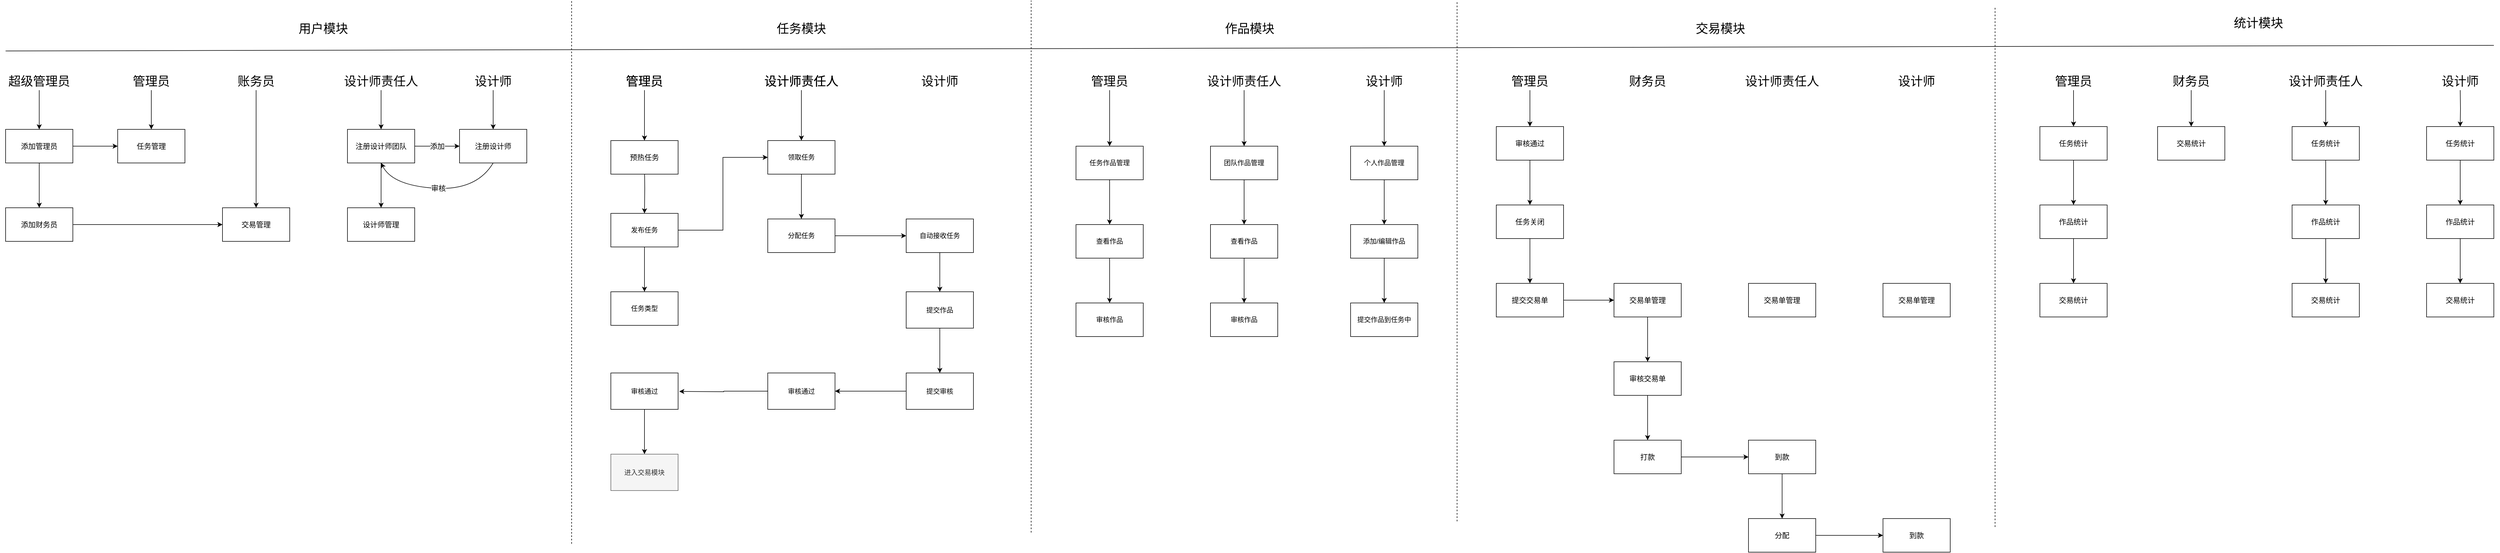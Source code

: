 <mxfile version="14.7.3" type="github">
  <diagram id="OvvP1t0Bk_wfCtFSYD_U" name="第 1 页">
    <mxGraphModel dx="2249" dy="800" grid="1" gridSize="10" guides="1" tooltips="1" connect="1" arrows="1" fold="1" page="1" pageScale="1" pageWidth="827" pageHeight="1169" math="0" shadow="0">
      <root>
        <mxCell id="0" />
        <mxCell id="1" parent="0" />
        <mxCell id="MgSzhwc9UO19rm0eEMxI-17" value="" style="edgeStyle=orthogonalEdgeStyle;rounded=0;orthogonalLoop=1;jettySize=auto;html=1;" edge="1" parent="1" source="MgSzhwc9UO19rm0eEMxI-1" target="MgSzhwc9UO19rm0eEMxI-16">
          <mxGeometry relative="1" as="geometry" />
        </mxCell>
        <mxCell id="MgSzhwc9UO19rm0eEMxI-165" style="edgeStyle=orthogonalEdgeStyle;rounded=0;orthogonalLoop=1;jettySize=auto;html=1;exitX=1;exitY=0.5;exitDx=0;exitDy=0;entryX=0;entryY=0.5;entryDx=0;entryDy=0;fontSize=13;" edge="1" parent="1" source="MgSzhwc9UO19rm0eEMxI-1" target="MgSzhwc9UO19rm0eEMxI-13">
          <mxGeometry relative="1" as="geometry" />
        </mxCell>
        <mxCell id="MgSzhwc9UO19rm0eEMxI-1" value="发布任务" style="rounded=0;whiteSpace=wrap;html=1;" vertex="1" parent="1">
          <mxGeometry x="310" y="390" width="120" height="60" as="geometry" />
        </mxCell>
        <mxCell id="MgSzhwc9UO19rm0eEMxI-19" value="" style="edgeStyle=orthogonalEdgeStyle;rounded=0;orthogonalLoop=1;jettySize=auto;html=1;" edge="1" parent="1" source="MgSzhwc9UO19rm0eEMxI-13" target="MgSzhwc9UO19rm0eEMxI-18">
          <mxGeometry relative="1" as="geometry" />
        </mxCell>
        <mxCell id="MgSzhwc9UO19rm0eEMxI-13" value="领取任务" style="rounded=0;whiteSpace=wrap;html=1;" vertex="1" parent="1">
          <mxGeometry x="590" y="260" width="120" height="60" as="geometry" />
        </mxCell>
        <mxCell id="MgSzhwc9UO19rm0eEMxI-16" value="任务类型" style="rounded=0;whiteSpace=wrap;html=1;" vertex="1" parent="1">
          <mxGeometry x="310" y="530" width="120" height="60" as="geometry" />
        </mxCell>
        <mxCell id="MgSzhwc9UO19rm0eEMxI-40" value="" style="edgeStyle=orthogonalEdgeStyle;rounded=0;orthogonalLoop=1;jettySize=auto;html=1;fontSize=22;" edge="1" parent="1" source="MgSzhwc9UO19rm0eEMxI-18" target="MgSzhwc9UO19rm0eEMxI-39">
          <mxGeometry relative="1" as="geometry" />
        </mxCell>
        <mxCell id="MgSzhwc9UO19rm0eEMxI-18" value="分配任务" style="rounded=0;whiteSpace=wrap;html=1;" vertex="1" parent="1">
          <mxGeometry x="590" y="400" width="120" height="60" as="geometry" />
        </mxCell>
        <mxCell id="MgSzhwc9UO19rm0eEMxI-43" value="" style="edgeStyle=orthogonalEdgeStyle;rounded=0;orthogonalLoop=1;jettySize=auto;html=1;fontSize=22;" edge="1" parent="1" source="MgSzhwc9UO19rm0eEMxI-20" target="MgSzhwc9UO19rm0eEMxI-42">
          <mxGeometry relative="1" as="geometry" />
        </mxCell>
        <mxCell id="MgSzhwc9UO19rm0eEMxI-20" value="提交作品" style="rounded=0;whiteSpace=wrap;html=1;" vertex="1" parent="1">
          <mxGeometry x="837" y="530" width="120" height="65" as="geometry" />
        </mxCell>
        <mxCell id="MgSzhwc9UO19rm0eEMxI-92" value="" style="edgeStyle=orthogonalEdgeStyle;rounded=0;orthogonalLoop=1;jettySize=auto;html=1;fontSize=13;" edge="1" parent="1" source="MgSzhwc9UO19rm0eEMxI-22" target="MgSzhwc9UO19rm0eEMxI-91">
          <mxGeometry relative="1" as="geometry" />
        </mxCell>
        <mxCell id="MgSzhwc9UO19rm0eEMxI-22" value="任务作品管理" style="rounded=0;whiteSpace=wrap;html=1;" vertex="1" parent="1">
          <mxGeometry x="1140" y="270" width="120" height="60" as="geometry" />
        </mxCell>
        <mxCell id="MgSzhwc9UO19rm0eEMxI-27" value="" style="endArrow=none;html=1;" edge="1" parent="1">
          <mxGeometry width="50" height="50" relative="1" as="geometry">
            <mxPoint x="-770" y="100" as="sourcePoint" />
            <mxPoint x="3670" y="90" as="targetPoint" />
            <Array as="points" />
          </mxGeometry>
        </mxCell>
        <mxCell id="MgSzhwc9UO19rm0eEMxI-29" value="任务模块" style="text;strokeColor=none;fillColor=none;align=left;verticalAlign=top;spacingLeft=4;spacingRight=4;overflow=hidden;rotatable=0;points=[[0,0.5],[1,0.5]];portConstraint=eastwest;fontSize=22;" vertex="1" parent="1">
          <mxGeometry x="600" y="40" width="100" height="40" as="geometry" />
        </mxCell>
        <mxCell id="MgSzhwc9UO19rm0eEMxI-30" value="" style="endArrow=none;dashed=1;html=1;fontSize=22;" edge="1" parent="1">
          <mxGeometry width="50" height="50" relative="1" as="geometry">
            <mxPoint x="240" y="980" as="sourcePoint" />
            <mxPoint x="240" y="10" as="targetPoint" />
          </mxGeometry>
        </mxCell>
        <mxCell id="MgSzhwc9UO19rm0eEMxI-31" value="用户模块" style="text;strokeColor=none;fillColor=none;align=left;verticalAlign=top;spacingLeft=4;spacingRight=4;overflow=hidden;rotatable=0;points=[[0,0.5],[1,0.5]];portConstraint=eastwest;fontSize=22;" vertex="1" parent="1">
          <mxGeometry x="-253" y="40" width="100" height="40" as="geometry" />
        </mxCell>
        <mxCell id="MgSzhwc9UO19rm0eEMxI-34" value="管理员" style="text;html=1;strokeColor=none;fillColor=none;align=center;verticalAlign=middle;whiteSpace=wrap;rounded=0;fontSize=22;" vertex="1" parent="1">
          <mxGeometry x="320" y="140" width="100" height="30" as="geometry" />
        </mxCell>
        <mxCell id="MgSzhwc9UO19rm0eEMxI-37" style="edgeStyle=orthogonalEdgeStyle;rounded=0;orthogonalLoop=1;jettySize=auto;html=1;entryX=0.5;entryY=0;entryDx=0;entryDy=0;fontSize=22;" edge="1" parent="1" source="MgSzhwc9UO19rm0eEMxI-36" target="MgSzhwc9UO19rm0eEMxI-13">
          <mxGeometry relative="1" as="geometry" />
        </mxCell>
        <mxCell id="MgSzhwc9UO19rm0eEMxI-36" value="设计师责任人" style="text;html=1;strokeColor=none;fillColor=none;align=center;verticalAlign=middle;whiteSpace=wrap;rounded=0;fontSize=22;" vertex="1" parent="1">
          <mxGeometry x="580" y="140" width="140" height="30" as="geometry" />
        </mxCell>
        <mxCell id="MgSzhwc9UO19rm0eEMxI-38" value="设计师" style="text;html=1;strokeColor=none;fillColor=none;align=center;verticalAlign=middle;whiteSpace=wrap;rounded=0;fontSize=22;" vertex="1" parent="1">
          <mxGeometry x="827" y="140" width="140" height="30" as="geometry" />
        </mxCell>
        <mxCell id="MgSzhwc9UO19rm0eEMxI-41" style="edgeStyle=orthogonalEdgeStyle;rounded=0;orthogonalLoop=1;jettySize=auto;html=1;fontSize=22;" edge="1" parent="1" source="MgSzhwc9UO19rm0eEMxI-39" target="MgSzhwc9UO19rm0eEMxI-20">
          <mxGeometry relative="1" as="geometry" />
        </mxCell>
        <mxCell id="MgSzhwc9UO19rm0eEMxI-39" value="自动接收任务" style="rounded=0;whiteSpace=wrap;html=1;" vertex="1" parent="1">
          <mxGeometry x="837" y="400" width="120" height="60" as="geometry" />
        </mxCell>
        <mxCell id="MgSzhwc9UO19rm0eEMxI-44" style="edgeStyle=orthogonalEdgeStyle;rounded=0;orthogonalLoop=1;jettySize=auto;html=1;entryX=1;entryY=0.5;entryDx=0;entryDy=0;fontSize=22;" edge="1" parent="1" source="MgSzhwc9UO19rm0eEMxI-42" target="MgSzhwc9UO19rm0eEMxI-45">
          <mxGeometry relative="1" as="geometry">
            <mxPoint x="710" y="710" as="targetPoint" />
          </mxGeometry>
        </mxCell>
        <mxCell id="MgSzhwc9UO19rm0eEMxI-42" value="提交审核" style="rounded=0;whiteSpace=wrap;html=1;" vertex="1" parent="1">
          <mxGeometry x="837" y="675" width="120" height="65" as="geometry" />
        </mxCell>
        <mxCell id="MgSzhwc9UO19rm0eEMxI-47" value="" style="edgeStyle=orthogonalEdgeStyle;rounded=0;orthogonalLoop=1;jettySize=auto;html=1;fontSize=22;" edge="1" parent="1" source="MgSzhwc9UO19rm0eEMxI-45">
          <mxGeometry relative="1" as="geometry">
            <mxPoint x="432" y="708" as="targetPoint" />
          </mxGeometry>
        </mxCell>
        <mxCell id="MgSzhwc9UO19rm0eEMxI-45" value="审核通过" style="rounded=0;whiteSpace=wrap;html=1;" vertex="1" parent="1">
          <mxGeometry x="590" y="675" width="120" height="65" as="geometry" />
        </mxCell>
        <mxCell id="MgSzhwc9UO19rm0eEMxI-51" value="" style="edgeStyle=orthogonalEdgeStyle;rounded=0;orthogonalLoop=1;jettySize=auto;html=1;fontSize=22;" edge="1" parent="1" source="MgSzhwc9UO19rm0eEMxI-48" target="MgSzhwc9UO19rm0eEMxI-50">
          <mxGeometry relative="1" as="geometry" />
        </mxCell>
        <mxCell id="MgSzhwc9UO19rm0eEMxI-48" value="审核通过" style="rounded=0;whiteSpace=wrap;html=1;" vertex="1" parent="1">
          <mxGeometry x="310" y="675" width="120" height="65" as="geometry" />
        </mxCell>
        <mxCell id="MgSzhwc9UO19rm0eEMxI-50" value="进入交易模块" style="rounded=0;whiteSpace=wrap;html=1;fillColor=#f5f5f5;strokeColor=#666666;fontColor=#333333;" vertex="1" parent="1">
          <mxGeometry x="310" y="820" width="120" height="65" as="geometry" />
        </mxCell>
        <mxCell id="MgSzhwc9UO19rm0eEMxI-58" value="" style="edgeStyle=orthogonalEdgeStyle;rounded=0;orthogonalLoop=1;jettySize=auto;html=1;fontSize=22;" edge="1" parent="1" source="MgSzhwc9UO19rm0eEMxI-53" target="MgSzhwc9UO19rm0eEMxI-57">
          <mxGeometry relative="1" as="geometry" />
        </mxCell>
        <mxCell id="MgSzhwc9UO19rm0eEMxI-53" value="超级管理员" style="text;html=1;strokeColor=none;fillColor=none;align=center;verticalAlign=middle;whiteSpace=wrap;rounded=0;fontSize=22;" vertex="1" parent="1">
          <mxGeometry x="-780" y="140" width="140" height="30" as="geometry" />
        </mxCell>
        <mxCell id="MgSzhwc9UO19rm0eEMxI-61" value="" style="edgeStyle=orthogonalEdgeStyle;rounded=0;orthogonalLoop=1;jettySize=auto;html=1;fontSize=13;" edge="1" parent="1" source="MgSzhwc9UO19rm0eEMxI-54" target="MgSzhwc9UO19rm0eEMxI-59">
          <mxGeometry relative="1" as="geometry" />
        </mxCell>
        <mxCell id="MgSzhwc9UO19rm0eEMxI-54" value="管理员" style="text;html=1;strokeColor=none;fillColor=none;align=center;verticalAlign=middle;whiteSpace=wrap;rounded=0;fontSize=22;" vertex="1" parent="1">
          <mxGeometry x="-580" y="140" width="140" height="30" as="geometry" />
        </mxCell>
        <mxCell id="MgSzhwc9UO19rm0eEMxI-66" value="" style="edgeStyle=orthogonalEdgeStyle;rounded=0;orthogonalLoop=1;jettySize=auto;html=1;fontSize=13;" edge="1" parent="1" source="MgSzhwc9UO19rm0eEMxI-55" target="MgSzhwc9UO19rm0eEMxI-64">
          <mxGeometry relative="1" as="geometry" />
        </mxCell>
        <mxCell id="MgSzhwc9UO19rm0eEMxI-55" value="设计师责任人" style="text;html=1;strokeColor=none;fillColor=none;align=center;verticalAlign=middle;whiteSpace=wrap;rounded=0;fontSize=22;" vertex="1" parent="1">
          <mxGeometry x="-170" y="140" width="140" height="30" as="geometry" />
        </mxCell>
        <mxCell id="MgSzhwc9UO19rm0eEMxI-68" value="" style="edgeStyle=orthogonalEdgeStyle;rounded=0;orthogonalLoop=1;jettySize=auto;html=1;fontSize=13;" edge="1" parent="1" source="MgSzhwc9UO19rm0eEMxI-56" target="MgSzhwc9UO19rm0eEMxI-67">
          <mxGeometry relative="1" as="geometry" />
        </mxCell>
        <mxCell id="MgSzhwc9UO19rm0eEMxI-56" value="设计师" style="text;html=1;strokeColor=none;fillColor=none;align=center;verticalAlign=middle;whiteSpace=wrap;rounded=0;fontSize=22;" vertex="1" parent="1">
          <mxGeometry x="30" y="140" width="140" height="30" as="geometry" />
        </mxCell>
        <mxCell id="MgSzhwc9UO19rm0eEMxI-60" value="" style="edgeStyle=orthogonalEdgeStyle;rounded=0;orthogonalLoop=1;jettySize=auto;html=1;fontSize=13;" edge="1" parent="1" source="MgSzhwc9UO19rm0eEMxI-57" target="MgSzhwc9UO19rm0eEMxI-59">
          <mxGeometry relative="1" as="geometry" />
        </mxCell>
        <mxCell id="MgSzhwc9UO19rm0eEMxI-86" value="" style="edgeStyle=orthogonalEdgeStyle;rounded=0;orthogonalLoop=1;jettySize=auto;html=1;fontSize=13;" edge="1" parent="1" source="MgSzhwc9UO19rm0eEMxI-57" target="MgSzhwc9UO19rm0eEMxI-85">
          <mxGeometry relative="1" as="geometry" />
        </mxCell>
        <mxCell id="MgSzhwc9UO19rm0eEMxI-57" value="添加管理员" style="rounded=0;whiteSpace=wrap;html=1;fontSize=13;" vertex="1" parent="1">
          <mxGeometry x="-770" y="240" width="120" height="60" as="geometry" />
        </mxCell>
        <mxCell id="MgSzhwc9UO19rm0eEMxI-59" value="任务管理" style="rounded=0;whiteSpace=wrap;html=1;fontSize=13;" vertex="1" parent="1">
          <mxGeometry x="-570" y="240" width="120" height="60" as="geometry" />
        </mxCell>
        <mxCell id="MgSzhwc9UO19rm0eEMxI-69" value="添加" style="edgeStyle=orthogonalEdgeStyle;rounded=0;orthogonalLoop=1;jettySize=auto;html=1;fontSize=13;" edge="1" parent="1" source="MgSzhwc9UO19rm0eEMxI-64" target="MgSzhwc9UO19rm0eEMxI-67">
          <mxGeometry relative="1" as="geometry" />
        </mxCell>
        <mxCell id="MgSzhwc9UO19rm0eEMxI-167" value="" style="edgeStyle=orthogonalEdgeStyle;rounded=0;orthogonalLoop=1;jettySize=auto;html=1;fontSize=13;" edge="1" parent="1" source="MgSzhwc9UO19rm0eEMxI-64" target="MgSzhwc9UO19rm0eEMxI-166">
          <mxGeometry relative="1" as="geometry" />
        </mxCell>
        <mxCell id="MgSzhwc9UO19rm0eEMxI-64" value="注册设计师团队" style="rounded=0;whiteSpace=wrap;html=1;fontSize=13;" vertex="1" parent="1">
          <mxGeometry x="-160" y="240" width="120" height="60" as="geometry" />
        </mxCell>
        <mxCell id="MgSzhwc9UO19rm0eEMxI-67" value="注册设计师" style="whiteSpace=wrap;html=1;fontSize=13;" vertex="1" parent="1">
          <mxGeometry x="40" y="240" width="120" height="60" as="geometry" />
        </mxCell>
        <mxCell id="MgSzhwc9UO19rm0eEMxI-70" value="审核" style="curved=1;endArrow=classic;html=1;fontSize=13;exitX=0.5;exitY=1;exitDx=0;exitDy=0;entryX=0.5;entryY=1;entryDx=0;entryDy=0;" edge="1" parent="1" source="MgSzhwc9UO19rm0eEMxI-67" target="MgSzhwc9UO19rm0eEMxI-64">
          <mxGeometry width="50" height="50" relative="1" as="geometry">
            <mxPoint x="-70" y="330" as="sourcePoint" />
            <mxPoint x="-20" y="280" as="targetPoint" />
            <Array as="points">
              <mxPoint x="70" y="350" />
              <mxPoint x="-80" y="340" />
            </Array>
          </mxGeometry>
        </mxCell>
        <mxCell id="MgSzhwc9UO19rm0eEMxI-71" value="" style="endArrow=none;dashed=1;html=1;fontSize=22;" edge="1" parent="1">
          <mxGeometry width="50" height="50" relative="1" as="geometry">
            <mxPoint x="1060" y="960" as="sourcePoint" />
            <mxPoint x="1060" y="10" as="targetPoint" />
          </mxGeometry>
        </mxCell>
        <mxCell id="MgSzhwc9UO19rm0eEMxI-72" value="作品模块" style="text;strokeColor=none;fillColor=none;align=left;verticalAlign=top;spacingLeft=4;spacingRight=4;overflow=hidden;rotatable=0;points=[[0,0.5],[1,0.5]];portConstraint=eastwest;fontSize=22;" vertex="1" parent="1">
          <mxGeometry x="1400" y="40" width="100" height="40" as="geometry" />
        </mxCell>
        <mxCell id="MgSzhwc9UO19rm0eEMxI-73" value="管理员" style="text;html=1;strokeColor=none;fillColor=none;align=center;verticalAlign=middle;whiteSpace=wrap;rounded=0;fontSize=22;" vertex="1" parent="1">
          <mxGeometry x="320" y="140" width="100" height="30" as="geometry" />
        </mxCell>
        <mxCell id="MgSzhwc9UO19rm0eEMxI-74" value="设计师责任人" style="text;html=1;strokeColor=none;fillColor=none;align=center;verticalAlign=middle;whiteSpace=wrap;rounded=0;fontSize=22;" vertex="1" parent="1">
          <mxGeometry x="580" y="140" width="140" height="30" as="geometry" />
        </mxCell>
        <mxCell id="MgSzhwc9UO19rm0eEMxI-82" value="" style="edgeStyle=orthogonalEdgeStyle;rounded=0;orthogonalLoop=1;jettySize=auto;html=1;fontSize=13;" edge="1" parent="1" source="MgSzhwc9UO19rm0eEMxI-75" target="MgSzhwc9UO19rm0eEMxI-81">
          <mxGeometry relative="1" as="geometry" />
        </mxCell>
        <mxCell id="MgSzhwc9UO19rm0eEMxI-75" value="设计师" style="text;html=1;strokeColor=none;fillColor=none;align=center;verticalAlign=middle;whiteSpace=wrap;rounded=0;fontSize=22;" vertex="1" parent="1">
          <mxGeometry x="1620" y="140" width="140" height="30" as="geometry" />
        </mxCell>
        <mxCell id="MgSzhwc9UO19rm0eEMxI-78" value="" style="edgeStyle=orthogonalEdgeStyle;rounded=0;orthogonalLoop=1;jettySize=auto;html=1;fontSize=13;" edge="1" parent="1" source="MgSzhwc9UO19rm0eEMxI-76" target="MgSzhwc9UO19rm0eEMxI-22">
          <mxGeometry relative="1" as="geometry" />
        </mxCell>
        <mxCell id="MgSzhwc9UO19rm0eEMxI-76" value="管理员" style="text;html=1;strokeColor=none;fillColor=none;align=center;verticalAlign=middle;whiteSpace=wrap;rounded=0;fontSize=22;" vertex="1" parent="1">
          <mxGeometry x="1150" y="140" width="100" height="30" as="geometry" />
        </mxCell>
        <mxCell id="MgSzhwc9UO19rm0eEMxI-80" value="" style="edgeStyle=orthogonalEdgeStyle;rounded=0;orthogonalLoop=1;jettySize=auto;html=1;fontSize=13;" edge="1" parent="1" source="MgSzhwc9UO19rm0eEMxI-77" target="MgSzhwc9UO19rm0eEMxI-79">
          <mxGeometry relative="1" as="geometry" />
        </mxCell>
        <mxCell id="MgSzhwc9UO19rm0eEMxI-77" value="设计师责任人" style="text;html=1;strokeColor=none;fillColor=none;align=center;verticalAlign=middle;whiteSpace=wrap;rounded=0;fontSize=22;" vertex="1" parent="1">
          <mxGeometry x="1370" y="140" width="140" height="30" as="geometry" />
        </mxCell>
        <mxCell id="MgSzhwc9UO19rm0eEMxI-94" value="" style="edgeStyle=orthogonalEdgeStyle;rounded=0;orthogonalLoop=1;jettySize=auto;html=1;fontSize=13;" edge="1" parent="1" source="MgSzhwc9UO19rm0eEMxI-79" target="MgSzhwc9UO19rm0eEMxI-93">
          <mxGeometry relative="1" as="geometry" />
        </mxCell>
        <mxCell id="MgSzhwc9UO19rm0eEMxI-79" value="团队作品管理" style="rounded=0;whiteSpace=wrap;html=1;" vertex="1" parent="1">
          <mxGeometry x="1380" y="270" width="120" height="60" as="geometry" />
        </mxCell>
        <mxCell id="MgSzhwc9UO19rm0eEMxI-100" value="" style="edgeStyle=orthogonalEdgeStyle;rounded=0;orthogonalLoop=1;jettySize=auto;html=1;fontSize=13;" edge="1" parent="1" source="MgSzhwc9UO19rm0eEMxI-81" target="MgSzhwc9UO19rm0eEMxI-99">
          <mxGeometry relative="1" as="geometry" />
        </mxCell>
        <mxCell id="MgSzhwc9UO19rm0eEMxI-81" value="个人作品管理" style="rounded=0;whiteSpace=wrap;html=1;" vertex="1" parent="1">
          <mxGeometry x="1630" y="270" width="120" height="60" as="geometry" />
        </mxCell>
        <mxCell id="MgSzhwc9UO19rm0eEMxI-83" value="交易模块" style="text;strokeColor=none;fillColor=none;align=left;verticalAlign=top;spacingLeft=4;spacingRight=4;overflow=hidden;rotatable=0;points=[[0,0.5],[1,0.5]];portConstraint=eastwest;fontSize=22;" vertex="1" parent="1">
          <mxGeometry x="2240" y="40" width="100" height="40" as="geometry" />
        </mxCell>
        <mxCell id="MgSzhwc9UO19rm0eEMxI-84" value="" style="endArrow=none;dashed=1;html=1;fontSize=22;" edge="1" parent="1">
          <mxGeometry width="50" height="50" relative="1" as="geometry">
            <mxPoint x="1820" y="940" as="sourcePoint" />
            <mxPoint x="1820" y="10" as="targetPoint" />
          </mxGeometry>
        </mxCell>
        <mxCell id="MgSzhwc9UO19rm0eEMxI-89" value="" style="edgeStyle=orthogonalEdgeStyle;rounded=0;orthogonalLoop=1;jettySize=auto;html=1;fontSize=13;" edge="1" parent="1" source="MgSzhwc9UO19rm0eEMxI-85" target="MgSzhwc9UO19rm0eEMxI-88">
          <mxGeometry relative="1" as="geometry" />
        </mxCell>
        <mxCell id="MgSzhwc9UO19rm0eEMxI-85" value="添加财务员" style="rounded=0;whiteSpace=wrap;html=1;fontSize=13;" vertex="1" parent="1">
          <mxGeometry x="-770" y="380" width="120" height="60" as="geometry" />
        </mxCell>
        <mxCell id="MgSzhwc9UO19rm0eEMxI-90" style="edgeStyle=orthogonalEdgeStyle;rounded=0;orthogonalLoop=1;jettySize=auto;html=1;fontSize=13;" edge="1" parent="1" source="MgSzhwc9UO19rm0eEMxI-87" target="MgSzhwc9UO19rm0eEMxI-88">
          <mxGeometry relative="1" as="geometry" />
        </mxCell>
        <mxCell id="MgSzhwc9UO19rm0eEMxI-87" value="账务员" style="text;html=1;strokeColor=none;fillColor=none;align=center;verticalAlign=middle;whiteSpace=wrap;rounded=0;fontSize=22;" vertex="1" parent="1">
          <mxGeometry x="-393" y="140" width="140" height="30" as="geometry" />
        </mxCell>
        <mxCell id="MgSzhwc9UO19rm0eEMxI-88" value="交易管理" style="rounded=0;whiteSpace=wrap;html=1;fontSize=13;" vertex="1" parent="1">
          <mxGeometry x="-383" y="380" width="120" height="60" as="geometry" />
        </mxCell>
        <mxCell id="MgSzhwc9UO19rm0eEMxI-96" value="" style="edgeStyle=orthogonalEdgeStyle;rounded=0;orthogonalLoop=1;jettySize=auto;html=1;fontSize=13;" edge="1" parent="1" source="MgSzhwc9UO19rm0eEMxI-91" target="MgSzhwc9UO19rm0eEMxI-95">
          <mxGeometry relative="1" as="geometry" />
        </mxCell>
        <mxCell id="MgSzhwc9UO19rm0eEMxI-91" value="查看作品" style="rounded=0;whiteSpace=wrap;html=1;" vertex="1" parent="1">
          <mxGeometry x="1140" y="410" width="120" height="60" as="geometry" />
        </mxCell>
        <mxCell id="MgSzhwc9UO19rm0eEMxI-98" value="" style="edgeStyle=orthogonalEdgeStyle;rounded=0;orthogonalLoop=1;jettySize=auto;html=1;fontSize=13;" edge="1" parent="1" source="MgSzhwc9UO19rm0eEMxI-93" target="MgSzhwc9UO19rm0eEMxI-97">
          <mxGeometry relative="1" as="geometry" />
        </mxCell>
        <mxCell id="MgSzhwc9UO19rm0eEMxI-93" value="查看作品" style="rounded=0;whiteSpace=wrap;html=1;" vertex="1" parent="1">
          <mxGeometry x="1380" y="410" width="120" height="60" as="geometry" />
        </mxCell>
        <mxCell id="MgSzhwc9UO19rm0eEMxI-95" value="审核作品" style="rounded=0;whiteSpace=wrap;html=1;" vertex="1" parent="1">
          <mxGeometry x="1140" y="550" width="120" height="60" as="geometry" />
        </mxCell>
        <mxCell id="MgSzhwc9UO19rm0eEMxI-97" value="审核作品" style="rounded=0;whiteSpace=wrap;html=1;" vertex="1" parent="1">
          <mxGeometry x="1380" y="550" width="120" height="60" as="geometry" />
        </mxCell>
        <mxCell id="MgSzhwc9UO19rm0eEMxI-102" value="" style="edgeStyle=orthogonalEdgeStyle;rounded=0;orthogonalLoop=1;jettySize=auto;html=1;fontSize=13;" edge="1" parent="1" source="MgSzhwc9UO19rm0eEMxI-99" target="MgSzhwc9UO19rm0eEMxI-101">
          <mxGeometry relative="1" as="geometry" />
        </mxCell>
        <mxCell id="MgSzhwc9UO19rm0eEMxI-99" value="添加/编辑作品" style="rounded=0;whiteSpace=wrap;html=1;" vertex="1" parent="1">
          <mxGeometry x="1630" y="410" width="120" height="60" as="geometry" />
        </mxCell>
        <mxCell id="MgSzhwc9UO19rm0eEMxI-101" value="提交作品到任务中" style="rounded=0;whiteSpace=wrap;html=1;" vertex="1" parent="1">
          <mxGeometry x="1630" y="550" width="120" height="60" as="geometry" />
        </mxCell>
        <mxCell id="MgSzhwc9UO19rm0eEMxI-162" value="" style="edgeStyle=orthogonalEdgeStyle;rounded=0;orthogonalLoop=1;jettySize=auto;html=1;fontSize=13;" edge="1" parent="1" target="MgSzhwc9UO19rm0eEMxI-1">
          <mxGeometry relative="1" as="geometry">
            <mxPoint x="370" y="300" as="sourcePoint" />
          </mxGeometry>
        </mxCell>
        <mxCell id="MgSzhwc9UO19rm0eEMxI-164" value="" style="edgeStyle=orthogonalEdgeStyle;rounded=0;orthogonalLoop=1;jettySize=auto;html=1;fontSize=13;" edge="1" parent="1" source="MgSzhwc9UO19rm0eEMxI-103" target="MgSzhwc9UO19rm0eEMxI-163">
          <mxGeometry relative="1" as="geometry" />
        </mxCell>
        <mxCell id="MgSzhwc9UO19rm0eEMxI-103" value="管理员" style="text;html=1;strokeColor=none;fillColor=none;align=center;verticalAlign=middle;whiteSpace=wrap;rounded=0;fontSize=22;" vertex="1" parent="1">
          <mxGeometry x="320" y="140" width="100" height="30" as="geometry" />
        </mxCell>
        <mxCell id="MgSzhwc9UO19rm0eEMxI-104" value="设计师责任人" style="text;html=1;strokeColor=none;fillColor=none;align=center;verticalAlign=middle;whiteSpace=wrap;rounded=0;fontSize=22;" vertex="1" parent="1">
          <mxGeometry x="580" y="140" width="140" height="30" as="geometry" />
        </mxCell>
        <mxCell id="MgSzhwc9UO19rm0eEMxI-105" value="设计师" style="text;html=1;strokeColor=none;fillColor=none;align=center;verticalAlign=middle;whiteSpace=wrap;rounded=0;fontSize=22;" vertex="1" parent="1">
          <mxGeometry x="2570" y="140" width="140" height="30" as="geometry" />
        </mxCell>
        <mxCell id="MgSzhwc9UO19rm0eEMxI-112" value="" style="edgeStyle=orthogonalEdgeStyle;rounded=0;orthogonalLoop=1;jettySize=auto;html=1;fontSize=13;" edge="1" parent="1" source="MgSzhwc9UO19rm0eEMxI-106" target="MgSzhwc9UO19rm0eEMxI-111">
          <mxGeometry relative="1" as="geometry" />
        </mxCell>
        <mxCell id="MgSzhwc9UO19rm0eEMxI-106" value="管理员" style="text;html=1;strokeColor=none;fillColor=none;align=center;verticalAlign=middle;whiteSpace=wrap;rounded=0;fontSize=22;" vertex="1" parent="1">
          <mxGeometry x="1900" y="140" width="100" height="30" as="geometry" />
        </mxCell>
        <mxCell id="MgSzhwc9UO19rm0eEMxI-107" value="设计师责任人" style="text;html=1;strokeColor=none;fillColor=none;align=center;verticalAlign=middle;whiteSpace=wrap;rounded=0;fontSize=22;" vertex="1" parent="1">
          <mxGeometry x="2330" y="140" width="140" height="30" as="geometry" />
        </mxCell>
        <mxCell id="MgSzhwc9UO19rm0eEMxI-108" value="财务员" style="text;html=1;strokeColor=none;fillColor=none;align=center;verticalAlign=middle;whiteSpace=wrap;rounded=0;fontSize=22;" vertex="1" parent="1">
          <mxGeometry x="2110" y="140" width="100" height="30" as="geometry" />
        </mxCell>
        <mxCell id="MgSzhwc9UO19rm0eEMxI-114" value="" style="edgeStyle=orthogonalEdgeStyle;rounded=0;orthogonalLoop=1;jettySize=auto;html=1;fontSize=13;" edge="1" parent="1" source="MgSzhwc9UO19rm0eEMxI-111" target="MgSzhwc9UO19rm0eEMxI-113">
          <mxGeometry relative="1" as="geometry" />
        </mxCell>
        <mxCell id="MgSzhwc9UO19rm0eEMxI-111" value="审核通过" style="whiteSpace=wrap;html=1;fontSize=13;" vertex="1" parent="1">
          <mxGeometry x="1890" y="235" width="120" height="60" as="geometry" />
        </mxCell>
        <mxCell id="MgSzhwc9UO19rm0eEMxI-116" value="" style="edgeStyle=orthogonalEdgeStyle;rounded=0;orthogonalLoop=1;jettySize=auto;html=1;fontSize=13;" edge="1" parent="1" source="MgSzhwc9UO19rm0eEMxI-113" target="MgSzhwc9UO19rm0eEMxI-115">
          <mxGeometry relative="1" as="geometry" />
        </mxCell>
        <mxCell id="MgSzhwc9UO19rm0eEMxI-113" value="任务关闭" style="whiteSpace=wrap;html=1;fontSize=13;" vertex="1" parent="1">
          <mxGeometry x="1890" y="375" width="120" height="60" as="geometry" />
        </mxCell>
        <mxCell id="MgSzhwc9UO19rm0eEMxI-118" value="" style="edgeStyle=orthogonalEdgeStyle;rounded=0;orthogonalLoop=1;jettySize=auto;html=1;fontSize=13;" edge="1" parent="1" source="MgSzhwc9UO19rm0eEMxI-115" target="MgSzhwc9UO19rm0eEMxI-117">
          <mxGeometry relative="1" as="geometry" />
        </mxCell>
        <mxCell id="MgSzhwc9UO19rm0eEMxI-115" value="提交交易单" style="whiteSpace=wrap;html=1;fontSize=13;" vertex="1" parent="1">
          <mxGeometry x="1890" y="515" width="120" height="60" as="geometry" />
        </mxCell>
        <mxCell id="MgSzhwc9UO19rm0eEMxI-121" value="" style="edgeStyle=orthogonalEdgeStyle;rounded=0;orthogonalLoop=1;jettySize=auto;html=1;fontSize=13;" edge="1" parent="1" source="MgSzhwc9UO19rm0eEMxI-117" target="MgSzhwc9UO19rm0eEMxI-120">
          <mxGeometry relative="1" as="geometry" />
        </mxCell>
        <mxCell id="MgSzhwc9UO19rm0eEMxI-117" value="交易单管理" style="whiteSpace=wrap;html=1;fontSize=13;" vertex="1" parent="1">
          <mxGeometry x="2100" y="515" width="120" height="60" as="geometry" />
        </mxCell>
        <mxCell id="MgSzhwc9UO19rm0eEMxI-119" value="交易单管理" style="whiteSpace=wrap;html=1;fontSize=13;" vertex="1" parent="1">
          <mxGeometry x="2340" y="515" width="120" height="60" as="geometry" />
        </mxCell>
        <mxCell id="MgSzhwc9UO19rm0eEMxI-123" value="" style="edgeStyle=orthogonalEdgeStyle;rounded=0;orthogonalLoop=1;jettySize=auto;html=1;fontSize=13;" edge="1" parent="1" source="MgSzhwc9UO19rm0eEMxI-120" target="MgSzhwc9UO19rm0eEMxI-122">
          <mxGeometry relative="1" as="geometry" />
        </mxCell>
        <mxCell id="MgSzhwc9UO19rm0eEMxI-120" value="审核交易单" style="whiteSpace=wrap;html=1;fontSize=13;" vertex="1" parent="1">
          <mxGeometry x="2100" y="655" width="120" height="60" as="geometry" />
        </mxCell>
        <mxCell id="MgSzhwc9UO19rm0eEMxI-125" value="" style="edgeStyle=orthogonalEdgeStyle;rounded=0;orthogonalLoop=1;jettySize=auto;html=1;fontSize=13;" edge="1" parent="1" source="MgSzhwc9UO19rm0eEMxI-122" target="MgSzhwc9UO19rm0eEMxI-124">
          <mxGeometry relative="1" as="geometry" />
        </mxCell>
        <mxCell id="MgSzhwc9UO19rm0eEMxI-122" value="打款" style="whiteSpace=wrap;html=1;fontSize=13;" vertex="1" parent="1">
          <mxGeometry x="2100" y="795" width="120" height="60" as="geometry" />
        </mxCell>
        <mxCell id="MgSzhwc9UO19rm0eEMxI-127" value="" style="edgeStyle=orthogonalEdgeStyle;rounded=0;orthogonalLoop=1;jettySize=auto;html=1;fontSize=13;" edge="1" parent="1" source="MgSzhwc9UO19rm0eEMxI-124" target="MgSzhwc9UO19rm0eEMxI-126">
          <mxGeometry relative="1" as="geometry" />
        </mxCell>
        <mxCell id="MgSzhwc9UO19rm0eEMxI-124" value="到款" style="whiteSpace=wrap;html=1;fontSize=13;" vertex="1" parent="1">
          <mxGeometry x="2340" y="795" width="120" height="60" as="geometry" />
        </mxCell>
        <mxCell id="MgSzhwc9UO19rm0eEMxI-129" value="" style="edgeStyle=orthogonalEdgeStyle;rounded=0;orthogonalLoop=1;jettySize=auto;html=1;fontSize=13;" edge="1" parent="1" source="MgSzhwc9UO19rm0eEMxI-126" target="MgSzhwc9UO19rm0eEMxI-128">
          <mxGeometry relative="1" as="geometry" />
        </mxCell>
        <mxCell id="MgSzhwc9UO19rm0eEMxI-126" value="分配" style="whiteSpace=wrap;html=1;fontSize=13;" vertex="1" parent="1">
          <mxGeometry x="2340" y="935" width="120" height="60" as="geometry" />
        </mxCell>
        <mxCell id="MgSzhwc9UO19rm0eEMxI-128" value="到款" style="whiteSpace=wrap;html=1;fontSize=13;" vertex="1" parent="1">
          <mxGeometry x="2580" y="935" width="120" height="60" as="geometry" />
        </mxCell>
        <mxCell id="MgSzhwc9UO19rm0eEMxI-130" value="交易单管理" style="whiteSpace=wrap;html=1;fontSize=13;" vertex="1" parent="1">
          <mxGeometry x="2580" y="515" width="120" height="60" as="geometry" />
        </mxCell>
        <mxCell id="MgSzhwc9UO19rm0eEMxI-131" value="" style="endArrow=none;dashed=1;html=1;fontSize=22;" edge="1" parent="1">
          <mxGeometry width="50" height="50" relative="1" as="geometry">
            <mxPoint x="2780" y="950" as="sourcePoint" />
            <mxPoint x="2780" y="20" as="targetPoint" />
          </mxGeometry>
        </mxCell>
        <mxCell id="MgSzhwc9UO19rm0eEMxI-132" value="统计模块" style="text;strokeColor=none;fillColor=none;align=left;verticalAlign=top;spacingLeft=4;spacingRight=4;overflow=hidden;rotatable=0;points=[[0,0.5],[1,0.5]];portConstraint=eastwest;fontSize=22;" vertex="1" parent="1">
          <mxGeometry x="3200" y="30" width="100" height="40" as="geometry" />
        </mxCell>
        <mxCell id="MgSzhwc9UO19rm0eEMxI-133" value="设计师" style="text;html=1;strokeColor=none;fillColor=none;align=center;verticalAlign=middle;whiteSpace=wrap;rounded=0;fontSize=22;" vertex="1" parent="1">
          <mxGeometry x="3540" y="140" width="140" height="30" as="geometry" />
        </mxCell>
        <mxCell id="MgSzhwc9UO19rm0eEMxI-151" value="" style="edgeStyle=orthogonalEdgeStyle;rounded=0;orthogonalLoop=1;jettySize=auto;html=1;fontSize=13;" edge="1" parent="1" source="MgSzhwc9UO19rm0eEMxI-134" target="MgSzhwc9UO19rm0eEMxI-150">
          <mxGeometry relative="1" as="geometry" />
        </mxCell>
        <mxCell id="MgSzhwc9UO19rm0eEMxI-134" value="管理员" style="text;html=1;strokeColor=none;fillColor=none;align=center;verticalAlign=middle;whiteSpace=wrap;rounded=0;fontSize=22;" vertex="1" parent="1">
          <mxGeometry x="2870" y="140" width="100" height="30" as="geometry" />
        </mxCell>
        <mxCell id="MgSzhwc9UO19rm0eEMxI-140" value="" style="edgeStyle=orthogonalEdgeStyle;rounded=0;orthogonalLoop=1;jettySize=auto;html=1;fontSize=13;" edge="1" parent="1" source="MgSzhwc9UO19rm0eEMxI-135" target="MgSzhwc9UO19rm0eEMxI-139">
          <mxGeometry relative="1" as="geometry" />
        </mxCell>
        <mxCell id="MgSzhwc9UO19rm0eEMxI-135" value="设计师责任人" style="text;html=1;strokeColor=none;fillColor=none;align=center;verticalAlign=middle;whiteSpace=wrap;rounded=0;fontSize=22;" vertex="1" parent="1">
          <mxGeometry x="3300" y="140" width="140" height="30" as="geometry" />
        </mxCell>
        <mxCell id="MgSzhwc9UO19rm0eEMxI-147" value="" style="edgeStyle=orthogonalEdgeStyle;rounded=0;orthogonalLoop=1;jettySize=auto;html=1;fontSize=13;" edge="1" parent="1" source="MgSzhwc9UO19rm0eEMxI-136" target="MgSzhwc9UO19rm0eEMxI-146">
          <mxGeometry relative="1" as="geometry" />
        </mxCell>
        <mxCell id="MgSzhwc9UO19rm0eEMxI-136" value="财务员" style="text;html=1;strokeColor=none;fillColor=none;align=center;verticalAlign=middle;whiteSpace=wrap;rounded=0;fontSize=22;" vertex="1" parent="1">
          <mxGeometry x="3080" y="140" width="100" height="30" as="geometry" />
        </mxCell>
        <mxCell id="MgSzhwc9UO19rm0eEMxI-143" value="" style="edgeStyle=orthogonalEdgeStyle;rounded=0;orthogonalLoop=1;jettySize=auto;html=1;fontSize=13;" edge="1" parent="1" source="MgSzhwc9UO19rm0eEMxI-139" target="MgSzhwc9UO19rm0eEMxI-142">
          <mxGeometry relative="1" as="geometry" />
        </mxCell>
        <mxCell id="MgSzhwc9UO19rm0eEMxI-139" value="任务统计" style="whiteSpace=wrap;html=1;fontSize=13;" vertex="1" parent="1">
          <mxGeometry x="3310" y="235" width="120" height="60" as="geometry" />
        </mxCell>
        <mxCell id="MgSzhwc9UO19rm0eEMxI-145" value="" style="edgeStyle=orthogonalEdgeStyle;rounded=0;orthogonalLoop=1;jettySize=auto;html=1;fontSize=13;" edge="1" parent="1" source="MgSzhwc9UO19rm0eEMxI-142" target="MgSzhwc9UO19rm0eEMxI-144">
          <mxGeometry relative="1" as="geometry" />
        </mxCell>
        <mxCell id="MgSzhwc9UO19rm0eEMxI-142" value="作品统计" style="whiteSpace=wrap;html=1;fontSize=13;" vertex="1" parent="1">
          <mxGeometry x="3310" y="375" width="120" height="60" as="geometry" />
        </mxCell>
        <mxCell id="MgSzhwc9UO19rm0eEMxI-144" value="交易统计" style="whiteSpace=wrap;html=1;fontSize=13;" vertex="1" parent="1">
          <mxGeometry x="3310" y="515" width="120" height="60" as="geometry" />
        </mxCell>
        <mxCell id="MgSzhwc9UO19rm0eEMxI-146" value="交易统计" style="whiteSpace=wrap;html=1;fontSize=13;" vertex="1" parent="1">
          <mxGeometry x="3070" y="235" width="120" height="60" as="geometry" />
        </mxCell>
        <mxCell id="MgSzhwc9UO19rm0eEMxI-153" value="" style="edgeStyle=orthogonalEdgeStyle;rounded=0;orthogonalLoop=1;jettySize=auto;html=1;fontSize=13;" edge="1" parent="1" source="MgSzhwc9UO19rm0eEMxI-150" target="MgSzhwc9UO19rm0eEMxI-152">
          <mxGeometry relative="1" as="geometry" />
        </mxCell>
        <mxCell id="MgSzhwc9UO19rm0eEMxI-150" value="任务统计" style="whiteSpace=wrap;html=1;fontSize=13;" vertex="1" parent="1">
          <mxGeometry x="2860" y="235" width="120" height="60" as="geometry" />
        </mxCell>
        <mxCell id="MgSzhwc9UO19rm0eEMxI-155" value="" style="edgeStyle=orthogonalEdgeStyle;rounded=0;orthogonalLoop=1;jettySize=auto;html=1;fontSize=13;" edge="1" parent="1" source="MgSzhwc9UO19rm0eEMxI-152" target="MgSzhwc9UO19rm0eEMxI-154">
          <mxGeometry relative="1" as="geometry" />
        </mxCell>
        <mxCell id="MgSzhwc9UO19rm0eEMxI-152" value="作品统计" style="whiteSpace=wrap;html=1;fontSize=13;" vertex="1" parent="1">
          <mxGeometry x="2860" y="375" width="120" height="60" as="geometry" />
        </mxCell>
        <mxCell id="MgSzhwc9UO19rm0eEMxI-154" value="交易统计" style="whiteSpace=wrap;html=1;fontSize=13;" vertex="1" parent="1">
          <mxGeometry x="2860" y="515" width="120" height="60" as="geometry" />
        </mxCell>
        <mxCell id="MgSzhwc9UO19rm0eEMxI-156" value="" style="edgeStyle=orthogonalEdgeStyle;rounded=0;orthogonalLoop=1;jettySize=auto;html=1;fontSize=13;" edge="1" parent="1" target="MgSzhwc9UO19rm0eEMxI-158">
          <mxGeometry relative="1" as="geometry">
            <mxPoint x="3610" y="170" as="sourcePoint" />
          </mxGeometry>
        </mxCell>
        <mxCell id="MgSzhwc9UO19rm0eEMxI-157" value="" style="edgeStyle=orthogonalEdgeStyle;rounded=0;orthogonalLoop=1;jettySize=auto;html=1;fontSize=13;" edge="1" parent="1" source="MgSzhwc9UO19rm0eEMxI-158" target="MgSzhwc9UO19rm0eEMxI-160">
          <mxGeometry relative="1" as="geometry" />
        </mxCell>
        <mxCell id="MgSzhwc9UO19rm0eEMxI-158" value="任务统计" style="whiteSpace=wrap;html=1;fontSize=13;" vertex="1" parent="1">
          <mxGeometry x="3550" y="235" width="120" height="60" as="geometry" />
        </mxCell>
        <mxCell id="MgSzhwc9UO19rm0eEMxI-159" value="" style="edgeStyle=orthogonalEdgeStyle;rounded=0;orthogonalLoop=1;jettySize=auto;html=1;fontSize=13;" edge="1" parent="1" source="MgSzhwc9UO19rm0eEMxI-160" target="MgSzhwc9UO19rm0eEMxI-161">
          <mxGeometry relative="1" as="geometry" />
        </mxCell>
        <mxCell id="MgSzhwc9UO19rm0eEMxI-160" value="作品统计" style="whiteSpace=wrap;html=1;fontSize=13;" vertex="1" parent="1">
          <mxGeometry x="3550" y="375" width="120" height="60" as="geometry" />
        </mxCell>
        <mxCell id="MgSzhwc9UO19rm0eEMxI-161" value="交易统计" style="whiteSpace=wrap;html=1;fontSize=13;" vertex="1" parent="1">
          <mxGeometry x="3550" y="515" width="120" height="60" as="geometry" />
        </mxCell>
        <mxCell id="MgSzhwc9UO19rm0eEMxI-163" value="预热任务" style="whiteSpace=wrap;html=1;fontSize=13;" vertex="1" parent="1">
          <mxGeometry x="310" y="260" width="120" height="60" as="geometry" />
        </mxCell>
        <mxCell id="MgSzhwc9UO19rm0eEMxI-166" value="设计师管理" style="rounded=0;whiteSpace=wrap;html=1;fontSize=13;" vertex="1" parent="1">
          <mxGeometry x="-160" y="380" width="120" height="60" as="geometry" />
        </mxCell>
      </root>
    </mxGraphModel>
  </diagram>
</mxfile>
